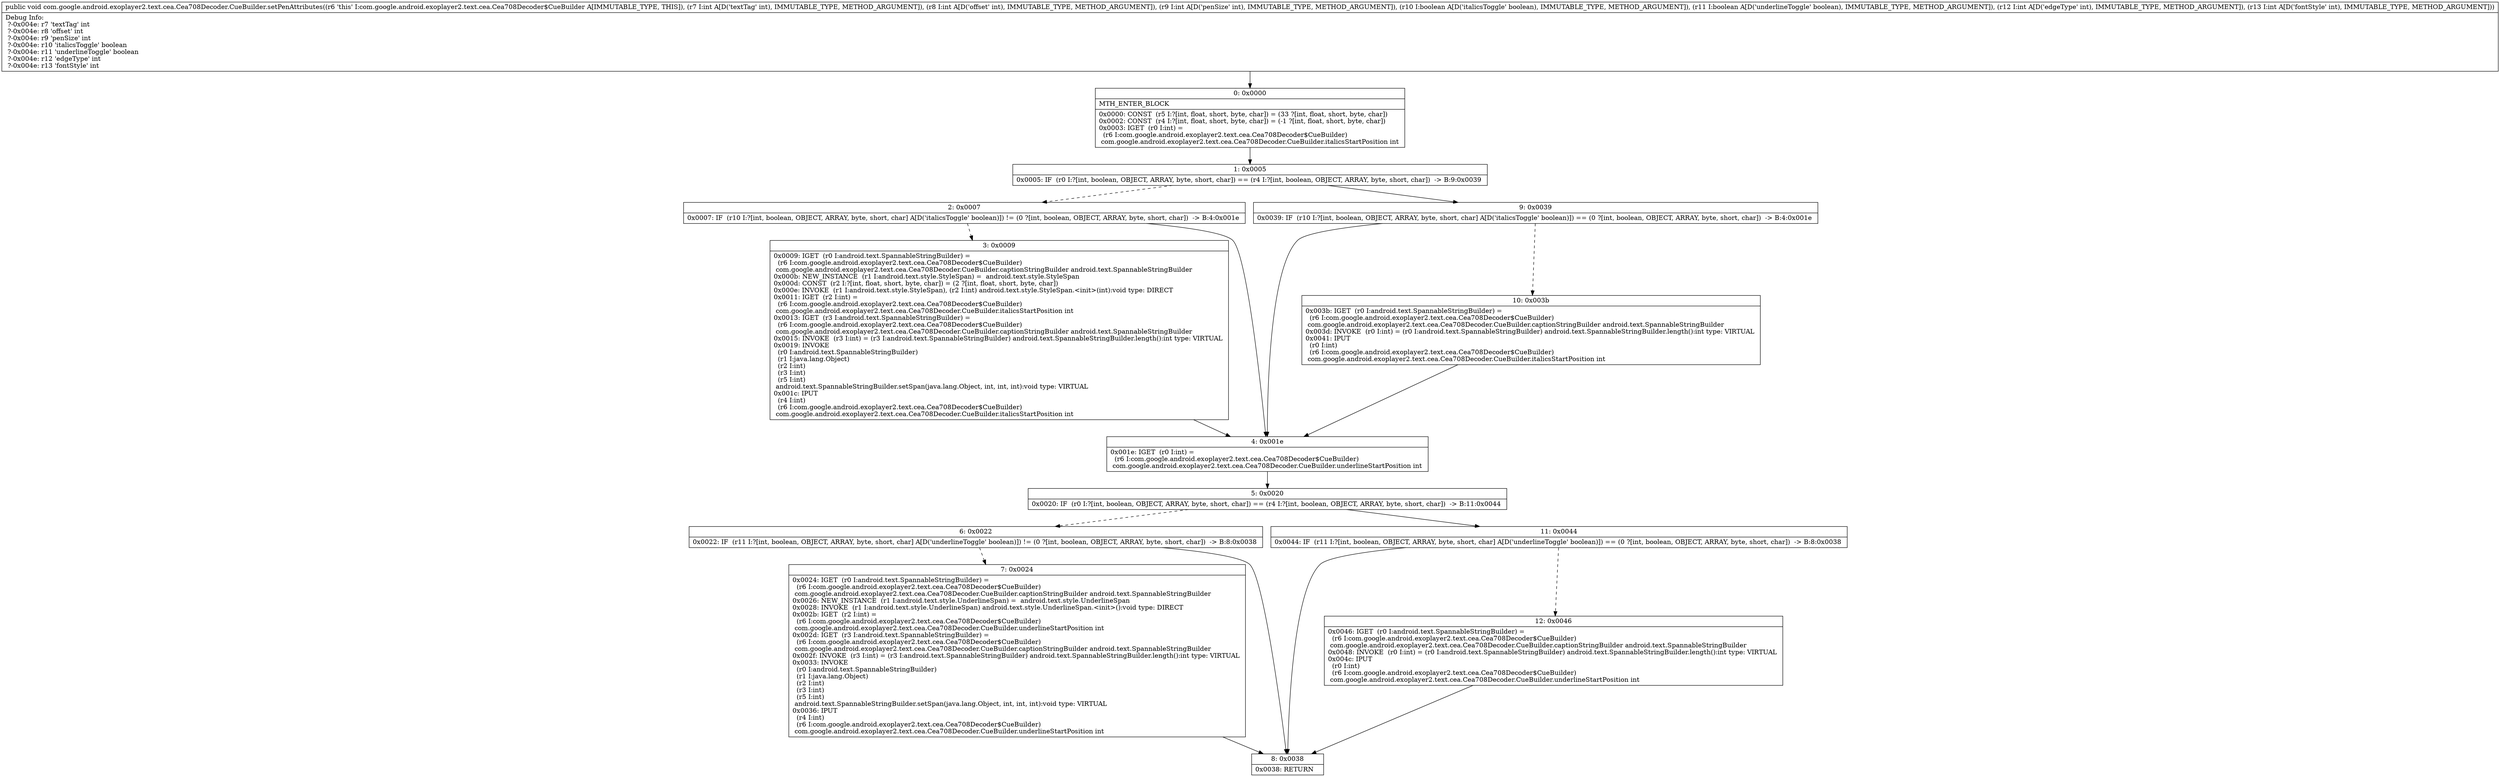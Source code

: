 digraph "CFG forcom.google.android.exoplayer2.text.cea.Cea708Decoder.CueBuilder.setPenAttributes(IIIZZII)V" {
Node_0 [shape=record,label="{0\:\ 0x0000|MTH_ENTER_BLOCK\l|0x0000: CONST  (r5 I:?[int, float, short, byte, char]) = (33 ?[int, float, short, byte, char]) \l0x0002: CONST  (r4 I:?[int, float, short, byte, char]) = (\-1 ?[int, float, short, byte, char]) \l0x0003: IGET  (r0 I:int) = \l  (r6 I:com.google.android.exoplayer2.text.cea.Cea708Decoder$CueBuilder)\l com.google.android.exoplayer2.text.cea.Cea708Decoder.CueBuilder.italicsStartPosition int \l}"];
Node_1 [shape=record,label="{1\:\ 0x0005|0x0005: IF  (r0 I:?[int, boolean, OBJECT, ARRAY, byte, short, char]) == (r4 I:?[int, boolean, OBJECT, ARRAY, byte, short, char])  \-\> B:9:0x0039 \l}"];
Node_2 [shape=record,label="{2\:\ 0x0007|0x0007: IF  (r10 I:?[int, boolean, OBJECT, ARRAY, byte, short, char] A[D('italicsToggle' boolean)]) != (0 ?[int, boolean, OBJECT, ARRAY, byte, short, char])  \-\> B:4:0x001e \l}"];
Node_3 [shape=record,label="{3\:\ 0x0009|0x0009: IGET  (r0 I:android.text.SpannableStringBuilder) = \l  (r6 I:com.google.android.exoplayer2.text.cea.Cea708Decoder$CueBuilder)\l com.google.android.exoplayer2.text.cea.Cea708Decoder.CueBuilder.captionStringBuilder android.text.SpannableStringBuilder \l0x000b: NEW_INSTANCE  (r1 I:android.text.style.StyleSpan) =  android.text.style.StyleSpan \l0x000d: CONST  (r2 I:?[int, float, short, byte, char]) = (2 ?[int, float, short, byte, char]) \l0x000e: INVOKE  (r1 I:android.text.style.StyleSpan), (r2 I:int) android.text.style.StyleSpan.\<init\>(int):void type: DIRECT \l0x0011: IGET  (r2 I:int) = \l  (r6 I:com.google.android.exoplayer2.text.cea.Cea708Decoder$CueBuilder)\l com.google.android.exoplayer2.text.cea.Cea708Decoder.CueBuilder.italicsStartPosition int \l0x0013: IGET  (r3 I:android.text.SpannableStringBuilder) = \l  (r6 I:com.google.android.exoplayer2.text.cea.Cea708Decoder$CueBuilder)\l com.google.android.exoplayer2.text.cea.Cea708Decoder.CueBuilder.captionStringBuilder android.text.SpannableStringBuilder \l0x0015: INVOKE  (r3 I:int) = (r3 I:android.text.SpannableStringBuilder) android.text.SpannableStringBuilder.length():int type: VIRTUAL \l0x0019: INVOKE  \l  (r0 I:android.text.SpannableStringBuilder)\l  (r1 I:java.lang.Object)\l  (r2 I:int)\l  (r3 I:int)\l  (r5 I:int)\l android.text.SpannableStringBuilder.setSpan(java.lang.Object, int, int, int):void type: VIRTUAL \l0x001c: IPUT  \l  (r4 I:int)\l  (r6 I:com.google.android.exoplayer2.text.cea.Cea708Decoder$CueBuilder)\l com.google.android.exoplayer2.text.cea.Cea708Decoder.CueBuilder.italicsStartPosition int \l}"];
Node_4 [shape=record,label="{4\:\ 0x001e|0x001e: IGET  (r0 I:int) = \l  (r6 I:com.google.android.exoplayer2.text.cea.Cea708Decoder$CueBuilder)\l com.google.android.exoplayer2.text.cea.Cea708Decoder.CueBuilder.underlineStartPosition int \l}"];
Node_5 [shape=record,label="{5\:\ 0x0020|0x0020: IF  (r0 I:?[int, boolean, OBJECT, ARRAY, byte, short, char]) == (r4 I:?[int, boolean, OBJECT, ARRAY, byte, short, char])  \-\> B:11:0x0044 \l}"];
Node_6 [shape=record,label="{6\:\ 0x0022|0x0022: IF  (r11 I:?[int, boolean, OBJECT, ARRAY, byte, short, char] A[D('underlineToggle' boolean)]) != (0 ?[int, boolean, OBJECT, ARRAY, byte, short, char])  \-\> B:8:0x0038 \l}"];
Node_7 [shape=record,label="{7\:\ 0x0024|0x0024: IGET  (r0 I:android.text.SpannableStringBuilder) = \l  (r6 I:com.google.android.exoplayer2.text.cea.Cea708Decoder$CueBuilder)\l com.google.android.exoplayer2.text.cea.Cea708Decoder.CueBuilder.captionStringBuilder android.text.SpannableStringBuilder \l0x0026: NEW_INSTANCE  (r1 I:android.text.style.UnderlineSpan) =  android.text.style.UnderlineSpan \l0x0028: INVOKE  (r1 I:android.text.style.UnderlineSpan) android.text.style.UnderlineSpan.\<init\>():void type: DIRECT \l0x002b: IGET  (r2 I:int) = \l  (r6 I:com.google.android.exoplayer2.text.cea.Cea708Decoder$CueBuilder)\l com.google.android.exoplayer2.text.cea.Cea708Decoder.CueBuilder.underlineStartPosition int \l0x002d: IGET  (r3 I:android.text.SpannableStringBuilder) = \l  (r6 I:com.google.android.exoplayer2.text.cea.Cea708Decoder$CueBuilder)\l com.google.android.exoplayer2.text.cea.Cea708Decoder.CueBuilder.captionStringBuilder android.text.SpannableStringBuilder \l0x002f: INVOKE  (r3 I:int) = (r3 I:android.text.SpannableStringBuilder) android.text.SpannableStringBuilder.length():int type: VIRTUAL \l0x0033: INVOKE  \l  (r0 I:android.text.SpannableStringBuilder)\l  (r1 I:java.lang.Object)\l  (r2 I:int)\l  (r3 I:int)\l  (r5 I:int)\l android.text.SpannableStringBuilder.setSpan(java.lang.Object, int, int, int):void type: VIRTUAL \l0x0036: IPUT  \l  (r4 I:int)\l  (r6 I:com.google.android.exoplayer2.text.cea.Cea708Decoder$CueBuilder)\l com.google.android.exoplayer2.text.cea.Cea708Decoder.CueBuilder.underlineStartPosition int \l}"];
Node_8 [shape=record,label="{8\:\ 0x0038|0x0038: RETURN   \l}"];
Node_9 [shape=record,label="{9\:\ 0x0039|0x0039: IF  (r10 I:?[int, boolean, OBJECT, ARRAY, byte, short, char] A[D('italicsToggle' boolean)]) == (0 ?[int, boolean, OBJECT, ARRAY, byte, short, char])  \-\> B:4:0x001e \l}"];
Node_10 [shape=record,label="{10\:\ 0x003b|0x003b: IGET  (r0 I:android.text.SpannableStringBuilder) = \l  (r6 I:com.google.android.exoplayer2.text.cea.Cea708Decoder$CueBuilder)\l com.google.android.exoplayer2.text.cea.Cea708Decoder.CueBuilder.captionStringBuilder android.text.SpannableStringBuilder \l0x003d: INVOKE  (r0 I:int) = (r0 I:android.text.SpannableStringBuilder) android.text.SpannableStringBuilder.length():int type: VIRTUAL \l0x0041: IPUT  \l  (r0 I:int)\l  (r6 I:com.google.android.exoplayer2.text.cea.Cea708Decoder$CueBuilder)\l com.google.android.exoplayer2.text.cea.Cea708Decoder.CueBuilder.italicsStartPosition int \l}"];
Node_11 [shape=record,label="{11\:\ 0x0044|0x0044: IF  (r11 I:?[int, boolean, OBJECT, ARRAY, byte, short, char] A[D('underlineToggle' boolean)]) == (0 ?[int, boolean, OBJECT, ARRAY, byte, short, char])  \-\> B:8:0x0038 \l}"];
Node_12 [shape=record,label="{12\:\ 0x0046|0x0046: IGET  (r0 I:android.text.SpannableStringBuilder) = \l  (r6 I:com.google.android.exoplayer2.text.cea.Cea708Decoder$CueBuilder)\l com.google.android.exoplayer2.text.cea.Cea708Decoder.CueBuilder.captionStringBuilder android.text.SpannableStringBuilder \l0x0048: INVOKE  (r0 I:int) = (r0 I:android.text.SpannableStringBuilder) android.text.SpannableStringBuilder.length():int type: VIRTUAL \l0x004c: IPUT  \l  (r0 I:int)\l  (r6 I:com.google.android.exoplayer2.text.cea.Cea708Decoder$CueBuilder)\l com.google.android.exoplayer2.text.cea.Cea708Decoder.CueBuilder.underlineStartPosition int \l}"];
MethodNode[shape=record,label="{public void com.google.android.exoplayer2.text.cea.Cea708Decoder.CueBuilder.setPenAttributes((r6 'this' I:com.google.android.exoplayer2.text.cea.Cea708Decoder$CueBuilder A[IMMUTABLE_TYPE, THIS]), (r7 I:int A[D('textTag' int), IMMUTABLE_TYPE, METHOD_ARGUMENT]), (r8 I:int A[D('offset' int), IMMUTABLE_TYPE, METHOD_ARGUMENT]), (r9 I:int A[D('penSize' int), IMMUTABLE_TYPE, METHOD_ARGUMENT]), (r10 I:boolean A[D('italicsToggle' boolean), IMMUTABLE_TYPE, METHOD_ARGUMENT]), (r11 I:boolean A[D('underlineToggle' boolean), IMMUTABLE_TYPE, METHOD_ARGUMENT]), (r12 I:int A[D('edgeType' int), IMMUTABLE_TYPE, METHOD_ARGUMENT]), (r13 I:int A[D('fontStyle' int), IMMUTABLE_TYPE, METHOD_ARGUMENT]))  | Debug Info:\l  ?\-0x004e: r7 'textTag' int\l  ?\-0x004e: r8 'offset' int\l  ?\-0x004e: r9 'penSize' int\l  ?\-0x004e: r10 'italicsToggle' boolean\l  ?\-0x004e: r11 'underlineToggle' boolean\l  ?\-0x004e: r12 'edgeType' int\l  ?\-0x004e: r13 'fontStyle' int\l}"];
MethodNode -> Node_0;
Node_0 -> Node_1;
Node_1 -> Node_2[style=dashed];
Node_1 -> Node_9;
Node_2 -> Node_3[style=dashed];
Node_2 -> Node_4;
Node_3 -> Node_4;
Node_4 -> Node_5;
Node_5 -> Node_6[style=dashed];
Node_5 -> Node_11;
Node_6 -> Node_7[style=dashed];
Node_6 -> Node_8;
Node_7 -> Node_8;
Node_9 -> Node_4;
Node_9 -> Node_10[style=dashed];
Node_10 -> Node_4;
Node_11 -> Node_8;
Node_11 -> Node_12[style=dashed];
Node_12 -> Node_8;
}

